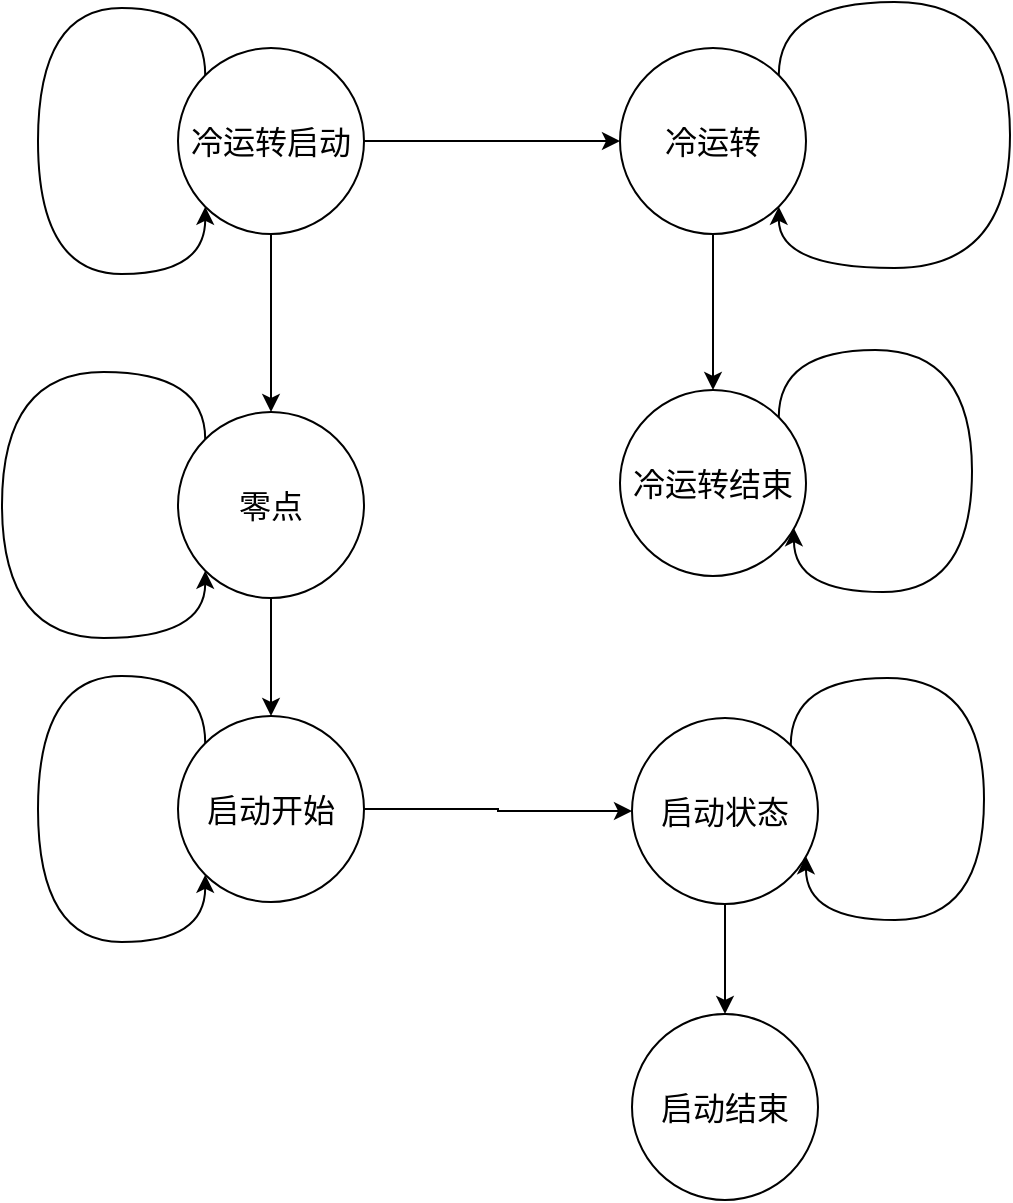 <mxfile version="23.1.5" type="github">
  <diagram name="第 1 页" id="njtr-V_ttyw0wJK03iK_">
    <mxGraphModel dx="1101" dy="639" grid="0" gridSize="10" guides="1" tooltips="1" connect="1" arrows="1" fold="1" page="1" pageScale="1" pageWidth="4681" pageHeight="3300" math="0" shadow="0">
      <root>
        <mxCell id="0" />
        <mxCell id="1" parent="0" />
        <mxCell id="cG5UG0dQK5z6PzPhkV9E-9" style="edgeStyle=orthogonalEdgeStyle;rounded=0;orthogonalLoop=1;jettySize=auto;html=1;exitX=1;exitY=0.5;exitDx=0;exitDy=0;entryX=0;entryY=0.5;entryDx=0;entryDy=0;" edge="1" parent="1" source="cG5UG0dQK5z6PzPhkV9E-1" target="cG5UG0dQK5z6PzPhkV9E-15">
          <mxGeometry relative="1" as="geometry">
            <mxPoint x="501" y="255.5" as="targetPoint" />
          </mxGeometry>
        </mxCell>
        <mxCell id="cG5UG0dQK5z6PzPhkV9E-1" value="&lt;font style=&quot;font-size: 16px;&quot;&gt;冷运转启动&lt;/font&gt;" style="ellipse;whiteSpace=wrap;html=1;aspect=fixed;" vertex="1" parent="1">
          <mxGeometry x="254" y="209" width="93" height="93" as="geometry" />
        </mxCell>
        <mxCell id="cG5UG0dQK5z6PzPhkV9E-18" style="edgeStyle=orthogonalEdgeStyle;rounded=0;orthogonalLoop=1;jettySize=auto;html=1;exitX=0.5;exitY=1;exitDx=0;exitDy=0;" edge="1" parent="1" source="cG5UG0dQK5z6PzPhkV9E-15" target="cG5UG0dQK5z6PzPhkV9E-17">
          <mxGeometry relative="1" as="geometry" />
        </mxCell>
        <mxCell id="cG5UG0dQK5z6PzPhkV9E-15" value="&lt;font style=&quot;font-size: 16px;&quot;&gt;冷运转&lt;/font&gt;" style="ellipse;whiteSpace=wrap;html=1;aspect=fixed;" vertex="1" parent="1">
          <mxGeometry x="475" y="209" width="93" height="93" as="geometry" />
        </mxCell>
        <mxCell id="cG5UG0dQK5z6PzPhkV9E-16" style="edgeStyle=orthogonalEdgeStyle;rounded=0;orthogonalLoop=1;jettySize=auto;html=1;exitX=1;exitY=0;exitDx=0;exitDy=0;entryX=1;entryY=1;entryDx=0;entryDy=0;curved=1;" edge="1" parent="1" source="cG5UG0dQK5z6PzPhkV9E-15" target="cG5UG0dQK5z6PzPhkV9E-15">
          <mxGeometry relative="1" as="geometry">
            <Array as="points">
              <mxPoint x="554" y="186" />
              <mxPoint x="670" y="186" />
              <mxPoint x="670" y="319" />
              <mxPoint x="554" y="319" />
            </Array>
          </mxGeometry>
        </mxCell>
        <mxCell id="cG5UG0dQK5z6PzPhkV9E-17" value="&lt;font style=&quot;font-size: 16px;&quot;&gt;冷运转结束&lt;/font&gt;" style="ellipse;whiteSpace=wrap;html=1;aspect=fixed;" vertex="1" parent="1">
          <mxGeometry x="475" y="380" width="93" height="93" as="geometry" />
        </mxCell>
        <mxCell id="cG5UG0dQK5z6PzPhkV9E-19" style="edgeStyle=orthogonalEdgeStyle;rounded=0;orthogonalLoop=1;jettySize=auto;html=1;exitX=1;exitY=0;exitDx=0;exitDy=0;entryX=0.935;entryY=0.743;entryDx=0;entryDy=0;curved=1;entryPerimeter=0;" edge="1" parent="1" source="cG5UG0dQK5z6PzPhkV9E-17" target="cG5UG0dQK5z6PzPhkV9E-17">
          <mxGeometry relative="1" as="geometry">
            <Array as="points">
              <mxPoint x="554" y="360" />
              <mxPoint x="651" y="360" />
              <mxPoint x="651" y="481" />
              <mxPoint x="562" y="481" />
            </Array>
          </mxGeometry>
        </mxCell>
        <mxCell id="cG5UG0dQK5z6PzPhkV9E-24" style="edgeStyle=orthogonalEdgeStyle;rounded=0;orthogonalLoop=1;jettySize=auto;html=1;exitX=0.5;exitY=0;exitDx=0;exitDy=0;entryX=0.5;entryY=1;entryDx=0;entryDy=0;endArrow=none;endFill=0;startArrow=classic;startFill=1;" edge="1" parent="1" source="cG5UG0dQK5z6PzPhkV9E-21" target="cG5UG0dQK5z6PzPhkV9E-1">
          <mxGeometry relative="1" as="geometry" />
        </mxCell>
        <mxCell id="cG5UG0dQK5z6PzPhkV9E-30" style="edgeStyle=orthogonalEdgeStyle;rounded=0;orthogonalLoop=1;jettySize=auto;html=1;exitX=0.5;exitY=1;exitDx=0;exitDy=0;" edge="1" parent="1" source="cG5UG0dQK5z6PzPhkV9E-21" target="cG5UG0dQK5z6PzPhkV9E-27">
          <mxGeometry relative="1" as="geometry" />
        </mxCell>
        <mxCell id="cG5UG0dQK5z6PzPhkV9E-21" value="&lt;font style=&quot;font-size: 16px;&quot;&gt;零点&lt;/font&gt;" style="ellipse;whiteSpace=wrap;html=1;aspect=fixed;" vertex="1" parent="1">
          <mxGeometry x="254" y="391" width="93" height="93" as="geometry" />
        </mxCell>
        <mxCell id="cG5UG0dQK5z6PzPhkV9E-23" style="edgeStyle=orthogonalEdgeStyle;rounded=0;orthogonalLoop=1;jettySize=auto;html=1;exitX=0;exitY=0;exitDx=0;exitDy=0;entryX=0;entryY=1;entryDx=0;entryDy=0;curved=1;" edge="1" parent="1" source="cG5UG0dQK5z6PzPhkV9E-1" target="cG5UG0dQK5z6PzPhkV9E-1">
          <mxGeometry relative="1" as="geometry">
            <Array as="points">
              <mxPoint x="268" y="189" />
              <mxPoint x="184" y="189" />
              <mxPoint x="184" y="322" />
              <mxPoint x="268" y="322" />
            </Array>
          </mxGeometry>
        </mxCell>
        <mxCell id="cG5UG0dQK5z6PzPhkV9E-37" style="edgeStyle=orthogonalEdgeStyle;rounded=0;orthogonalLoop=1;jettySize=auto;html=1;exitX=1;exitY=0.5;exitDx=0;exitDy=0;entryX=0;entryY=0.5;entryDx=0;entryDy=0;" edge="1" parent="1" source="cG5UG0dQK5z6PzPhkV9E-27" target="cG5UG0dQK5z6PzPhkV9E-35">
          <mxGeometry relative="1" as="geometry" />
        </mxCell>
        <mxCell id="cG5UG0dQK5z6PzPhkV9E-27" value="&lt;font style=&quot;font-size: 16px;&quot;&gt;启动开始&lt;/font&gt;" style="ellipse;whiteSpace=wrap;html=1;aspect=fixed;" vertex="1" parent="1">
          <mxGeometry x="254" y="543" width="93" height="93" as="geometry" />
        </mxCell>
        <mxCell id="cG5UG0dQK5z6PzPhkV9E-28" style="edgeStyle=orthogonalEdgeStyle;rounded=0;orthogonalLoop=1;jettySize=auto;html=1;exitX=0;exitY=0;exitDx=0;exitDy=0;entryX=0;entryY=1;entryDx=0;entryDy=0;curved=1;" edge="1" parent="1" source="cG5UG0dQK5z6PzPhkV9E-27" target="cG5UG0dQK5z6PzPhkV9E-27">
          <mxGeometry relative="1" as="geometry">
            <Array as="points">
              <mxPoint x="268" y="523" />
              <mxPoint x="184" y="523" />
              <mxPoint x="184" y="656" />
              <mxPoint x="268" y="656" />
            </Array>
          </mxGeometry>
        </mxCell>
        <mxCell id="cG5UG0dQK5z6PzPhkV9E-34" style="edgeStyle=orthogonalEdgeStyle;rounded=0;orthogonalLoop=1;jettySize=auto;html=1;exitX=0;exitY=0;exitDx=0;exitDy=0;entryX=0;entryY=1;entryDx=0;entryDy=0;curved=1;" edge="1" parent="1" source="cG5UG0dQK5z6PzPhkV9E-21" target="cG5UG0dQK5z6PzPhkV9E-21">
          <mxGeometry relative="1" as="geometry">
            <Array as="points">
              <mxPoint x="268" y="371" />
              <mxPoint x="166" y="371" />
              <mxPoint x="166" y="504" />
              <mxPoint x="268" y="504" />
            </Array>
          </mxGeometry>
        </mxCell>
        <mxCell id="cG5UG0dQK5z6PzPhkV9E-39" style="edgeStyle=orthogonalEdgeStyle;rounded=0;orthogonalLoop=1;jettySize=auto;html=1;exitX=0.5;exitY=1;exitDx=0;exitDy=0;" edge="1" parent="1" source="cG5UG0dQK5z6PzPhkV9E-35" target="cG5UG0dQK5z6PzPhkV9E-38">
          <mxGeometry relative="1" as="geometry" />
        </mxCell>
        <mxCell id="cG5UG0dQK5z6PzPhkV9E-35" value="&lt;span style=&quot;font-size: 16px;&quot;&gt;启动状态&lt;/span&gt;" style="ellipse;whiteSpace=wrap;html=1;aspect=fixed;" vertex="1" parent="1">
          <mxGeometry x="481" y="544" width="93" height="93" as="geometry" />
        </mxCell>
        <mxCell id="cG5UG0dQK5z6PzPhkV9E-36" style="edgeStyle=orthogonalEdgeStyle;rounded=0;orthogonalLoop=1;jettySize=auto;html=1;exitX=1;exitY=0;exitDx=0;exitDy=0;entryX=0.935;entryY=0.743;entryDx=0;entryDy=0;curved=1;entryPerimeter=0;" edge="1" parent="1" source="cG5UG0dQK5z6PzPhkV9E-35" target="cG5UG0dQK5z6PzPhkV9E-35">
          <mxGeometry relative="1" as="geometry">
            <Array as="points">
              <mxPoint x="560" y="524" />
              <mxPoint x="657" y="524" />
              <mxPoint x="657" y="645" />
              <mxPoint x="568" y="645" />
            </Array>
          </mxGeometry>
        </mxCell>
        <mxCell id="cG5UG0dQK5z6PzPhkV9E-38" value="&lt;span style=&quot;font-size: 16px;&quot;&gt;启动结束&lt;/span&gt;" style="ellipse;whiteSpace=wrap;html=1;aspect=fixed;" vertex="1" parent="1">
          <mxGeometry x="481" y="692" width="93" height="93" as="geometry" />
        </mxCell>
      </root>
    </mxGraphModel>
  </diagram>
</mxfile>
